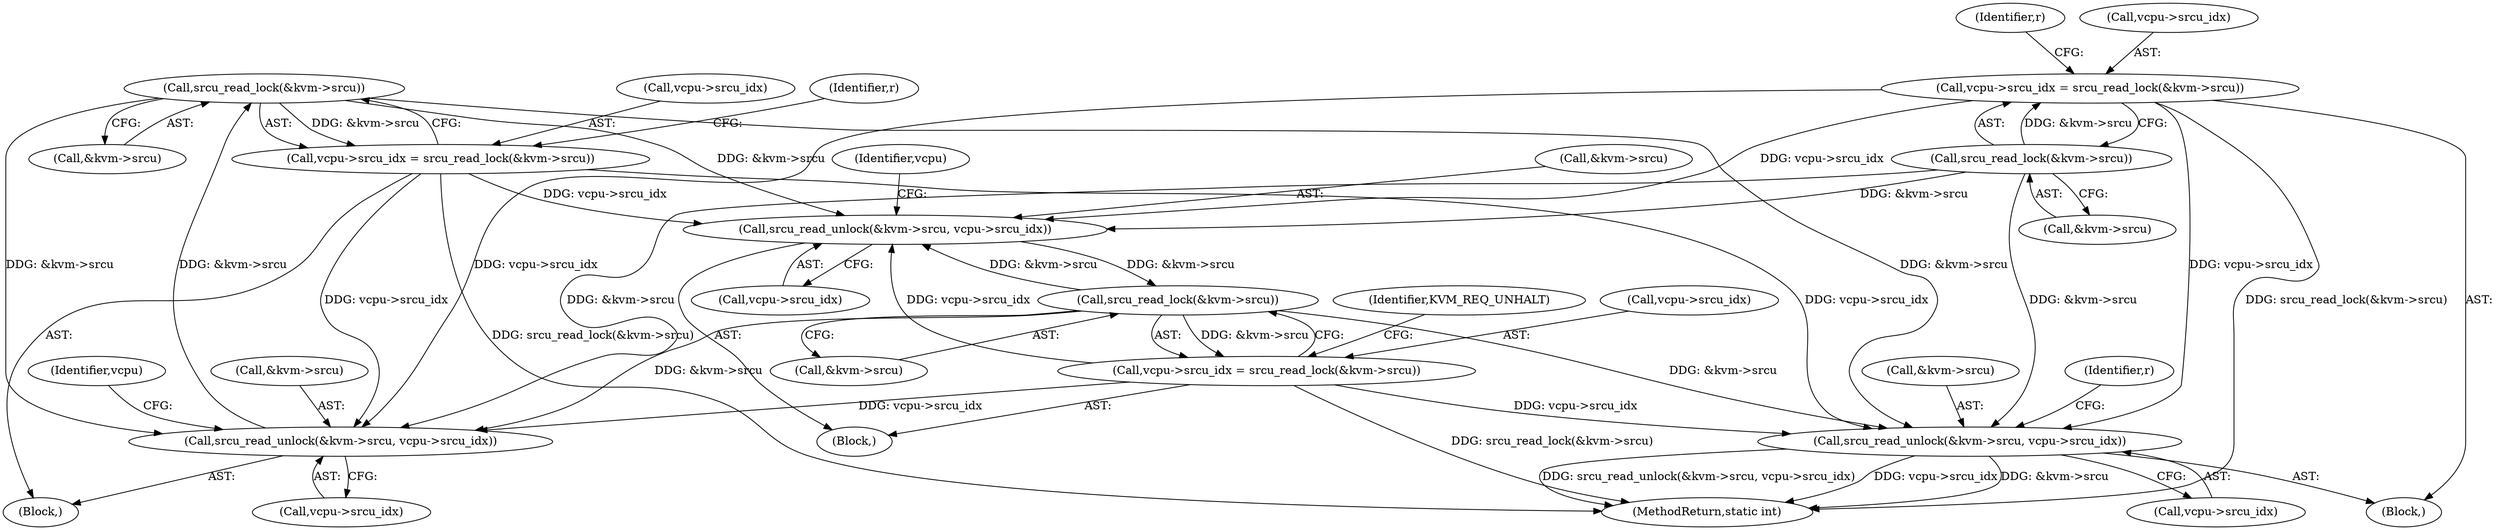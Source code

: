 digraph "0_linux_fda4e2e85589191b123d31cdc21fd33ee70f50fd_2@API" {
"1000296" [label="(Call,srcu_read_lock(&kvm->srcu))"];
"1000282" [label="(Call,srcu_read_unlock(&kvm->srcu, vcpu->srcu_idx))"];
"1000114" [label="(Call,srcu_read_lock(&kvm->srcu))"];
"1000296" [label="(Call,srcu_read_lock(&kvm->srcu))"];
"1000164" [label="(Call,srcu_read_lock(&kvm->srcu))"];
"1000150" [label="(Call,srcu_read_unlock(&kvm->srcu, vcpu->srcu_idx))"];
"1000292" [label="(Call,vcpu->srcu_idx = srcu_read_lock(&kvm->srcu))"];
"1000110" [label="(Call,vcpu->srcu_idx = srcu_read_lock(&kvm->srcu))"];
"1000160" [label="(Call,vcpu->srcu_idx = srcu_read_lock(&kvm->srcu))"];
"1000301" [label="(Call,srcu_read_unlock(&kvm->srcu, vcpu->srcu_idx))"];
"1000161" [label="(Call,vcpu->srcu_idx)"];
"1000164" [label="(Call,srcu_read_lock(&kvm->srcu))"];
"1000311" [label="(MethodReturn,static int)"];
"1000296" [label="(Call,srcu_read_lock(&kvm->srcu))"];
"1000160" [label="(Call,vcpu->srcu_idx = srcu_read_lock(&kvm->srcu))"];
"1000165" [label="(Call,&kvm->srcu)"];
"1000149" [label="(Block,)"];
"1000159" [label="(Identifier,vcpu)"];
"1000302" [label="(Call,&kvm->srcu)"];
"1000155" [label="(Call,vcpu->srcu_idx)"];
"1000297" [label="(Call,&kvm->srcu)"];
"1000291" [label="(Identifier,vcpu)"];
"1000306" [label="(Call,vcpu->srcu_idx)"];
"1000150" [label="(Call,srcu_read_unlock(&kvm->srcu, vcpu->srcu_idx))"];
"1000114" [label="(Call,srcu_read_lock(&kvm->srcu))"];
"1000293" [label="(Call,vcpu->srcu_idx)"];
"1000310" [label="(Identifier,r)"];
"1000287" [label="(Call,vcpu->srcu_idx)"];
"1000151" [label="(Call,&kvm->srcu)"];
"1000281" [label="(Block,)"];
"1000292" [label="(Call,vcpu->srcu_idx = srcu_read_lock(&kvm->srcu))"];
"1000110" [label="(Call,vcpu->srcu_idx = srcu_read_lock(&kvm->srcu))"];
"1000124" [label="(Identifier,r)"];
"1000120" [label="(Identifier,r)"];
"1000301" [label="(Call,srcu_read_unlock(&kvm->srcu, vcpu->srcu_idx))"];
"1000283" [label="(Call,&kvm->srcu)"];
"1000115" [label="(Call,&kvm->srcu)"];
"1000282" [label="(Call,srcu_read_unlock(&kvm->srcu, vcpu->srcu_idx))"];
"1000171" [label="(Identifier,KVM_REQ_UNHALT)"];
"1000102" [label="(Block,)"];
"1000111" [label="(Call,vcpu->srcu_idx)"];
"1000296" -> "1000292"  [label="AST: "];
"1000296" -> "1000297"  [label="CFG: "];
"1000297" -> "1000296"  [label="AST: "];
"1000292" -> "1000296"  [label="CFG: "];
"1000296" -> "1000150"  [label="DDG: &kvm->srcu"];
"1000296" -> "1000282"  [label="DDG: &kvm->srcu"];
"1000296" -> "1000292"  [label="DDG: &kvm->srcu"];
"1000282" -> "1000296"  [label="DDG: &kvm->srcu"];
"1000296" -> "1000301"  [label="DDG: &kvm->srcu"];
"1000282" -> "1000281"  [label="AST: "];
"1000282" -> "1000287"  [label="CFG: "];
"1000283" -> "1000282"  [label="AST: "];
"1000287" -> "1000282"  [label="AST: "];
"1000291" -> "1000282"  [label="CFG: "];
"1000114" -> "1000282"  [label="DDG: &kvm->srcu"];
"1000164" -> "1000282"  [label="DDG: &kvm->srcu"];
"1000292" -> "1000282"  [label="DDG: vcpu->srcu_idx"];
"1000110" -> "1000282"  [label="DDG: vcpu->srcu_idx"];
"1000160" -> "1000282"  [label="DDG: vcpu->srcu_idx"];
"1000114" -> "1000110"  [label="AST: "];
"1000114" -> "1000115"  [label="CFG: "];
"1000115" -> "1000114"  [label="AST: "];
"1000110" -> "1000114"  [label="CFG: "];
"1000114" -> "1000110"  [label="DDG: &kvm->srcu"];
"1000114" -> "1000150"  [label="DDG: &kvm->srcu"];
"1000114" -> "1000301"  [label="DDG: &kvm->srcu"];
"1000164" -> "1000160"  [label="AST: "];
"1000164" -> "1000165"  [label="CFG: "];
"1000165" -> "1000164"  [label="AST: "];
"1000160" -> "1000164"  [label="CFG: "];
"1000164" -> "1000150"  [label="DDG: &kvm->srcu"];
"1000164" -> "1000160"  [label="DDG: &kvm->srcu"];
"1000150" -> "1000164"  [label="DDG: &kvm->srcu"];
"1000164" -> "1000301"  [label="DDG: &kvm->srcu"];
"1000150" -> "1000149"  [label="AST: "];
"1000150" -> "1000155"  [label="CFG: "];
"1000151" -> "1000150"  [label="AST: "];
"1000155" -> "1000150"  [label="AST: "];
"1000159" -> "1000150"  [label="CFG: "];
"1000292" -> "1000150"  [label="DDG: vcpu->srcu_idx"];
"1000110" -> "1000150"  [label="DDG: vcpu->srcu_idx"];
"1000160" -> "1000150"  [label="DDG: vcpu->srcu_idx"];
"1000292" -> "1000281"  [label="AST: "];
"1000293" -> "1000292"  [label="AST: "];
"1000124" -> "1000292"  [label="CFG: "];
"1000292" -> "1000311"  [label="DDG: srcu_read_lock(&kvm->srcu)"];
"1000292" -> "1000301"  [label="DDG: vcpu->srcu_idx"];
"1000110" -> "1000102"  [label="AST: "];
"1000111" -> "1000110"  [label="AST: "];
"1000120" -> "1000110"  [label="CFG: "];
"1000110" -> "1000311"  [label="DDG: srcu_read_lock(&kvm->srcu)"];
"1000110" -> "1000301"  [label="DDG: vcpu->srcu_idx"];
"1000160" -> "1000149"  [label="AST: "];
"1000161" -> "1000160"  [label="AST: "];
"1000171" -> "1000160"  [label="CFG: "];
"1000160" -> "1000311"  [label="DDG: srcu_read_lock(&kvm->srcu)"];
"1000160" -> "1000301"  [label="DDG: vcpu->srcu_idx"];
"1000301" -> "1000102"  [label="AST: "];
"1000301" -> "1000306"  [label="CFG: "];
"1000302" -> "1000301"  [label="AST: "];
"1000306" -> "1000301"  [label="AST: "];
"1000310" -> "1000301"  [label="CFG: "];
"1000301" -> "1000311"  [label="DDG: srcu_read_unlock(&kvm->srcu, vcpu->srcu_idx)"];
"1000301" -> "1000311"  [label="DDG: vcpu->srcu_idx"];
"1000301" -> "1000311"  [label="DDG: &kvm->srcu"];
}
